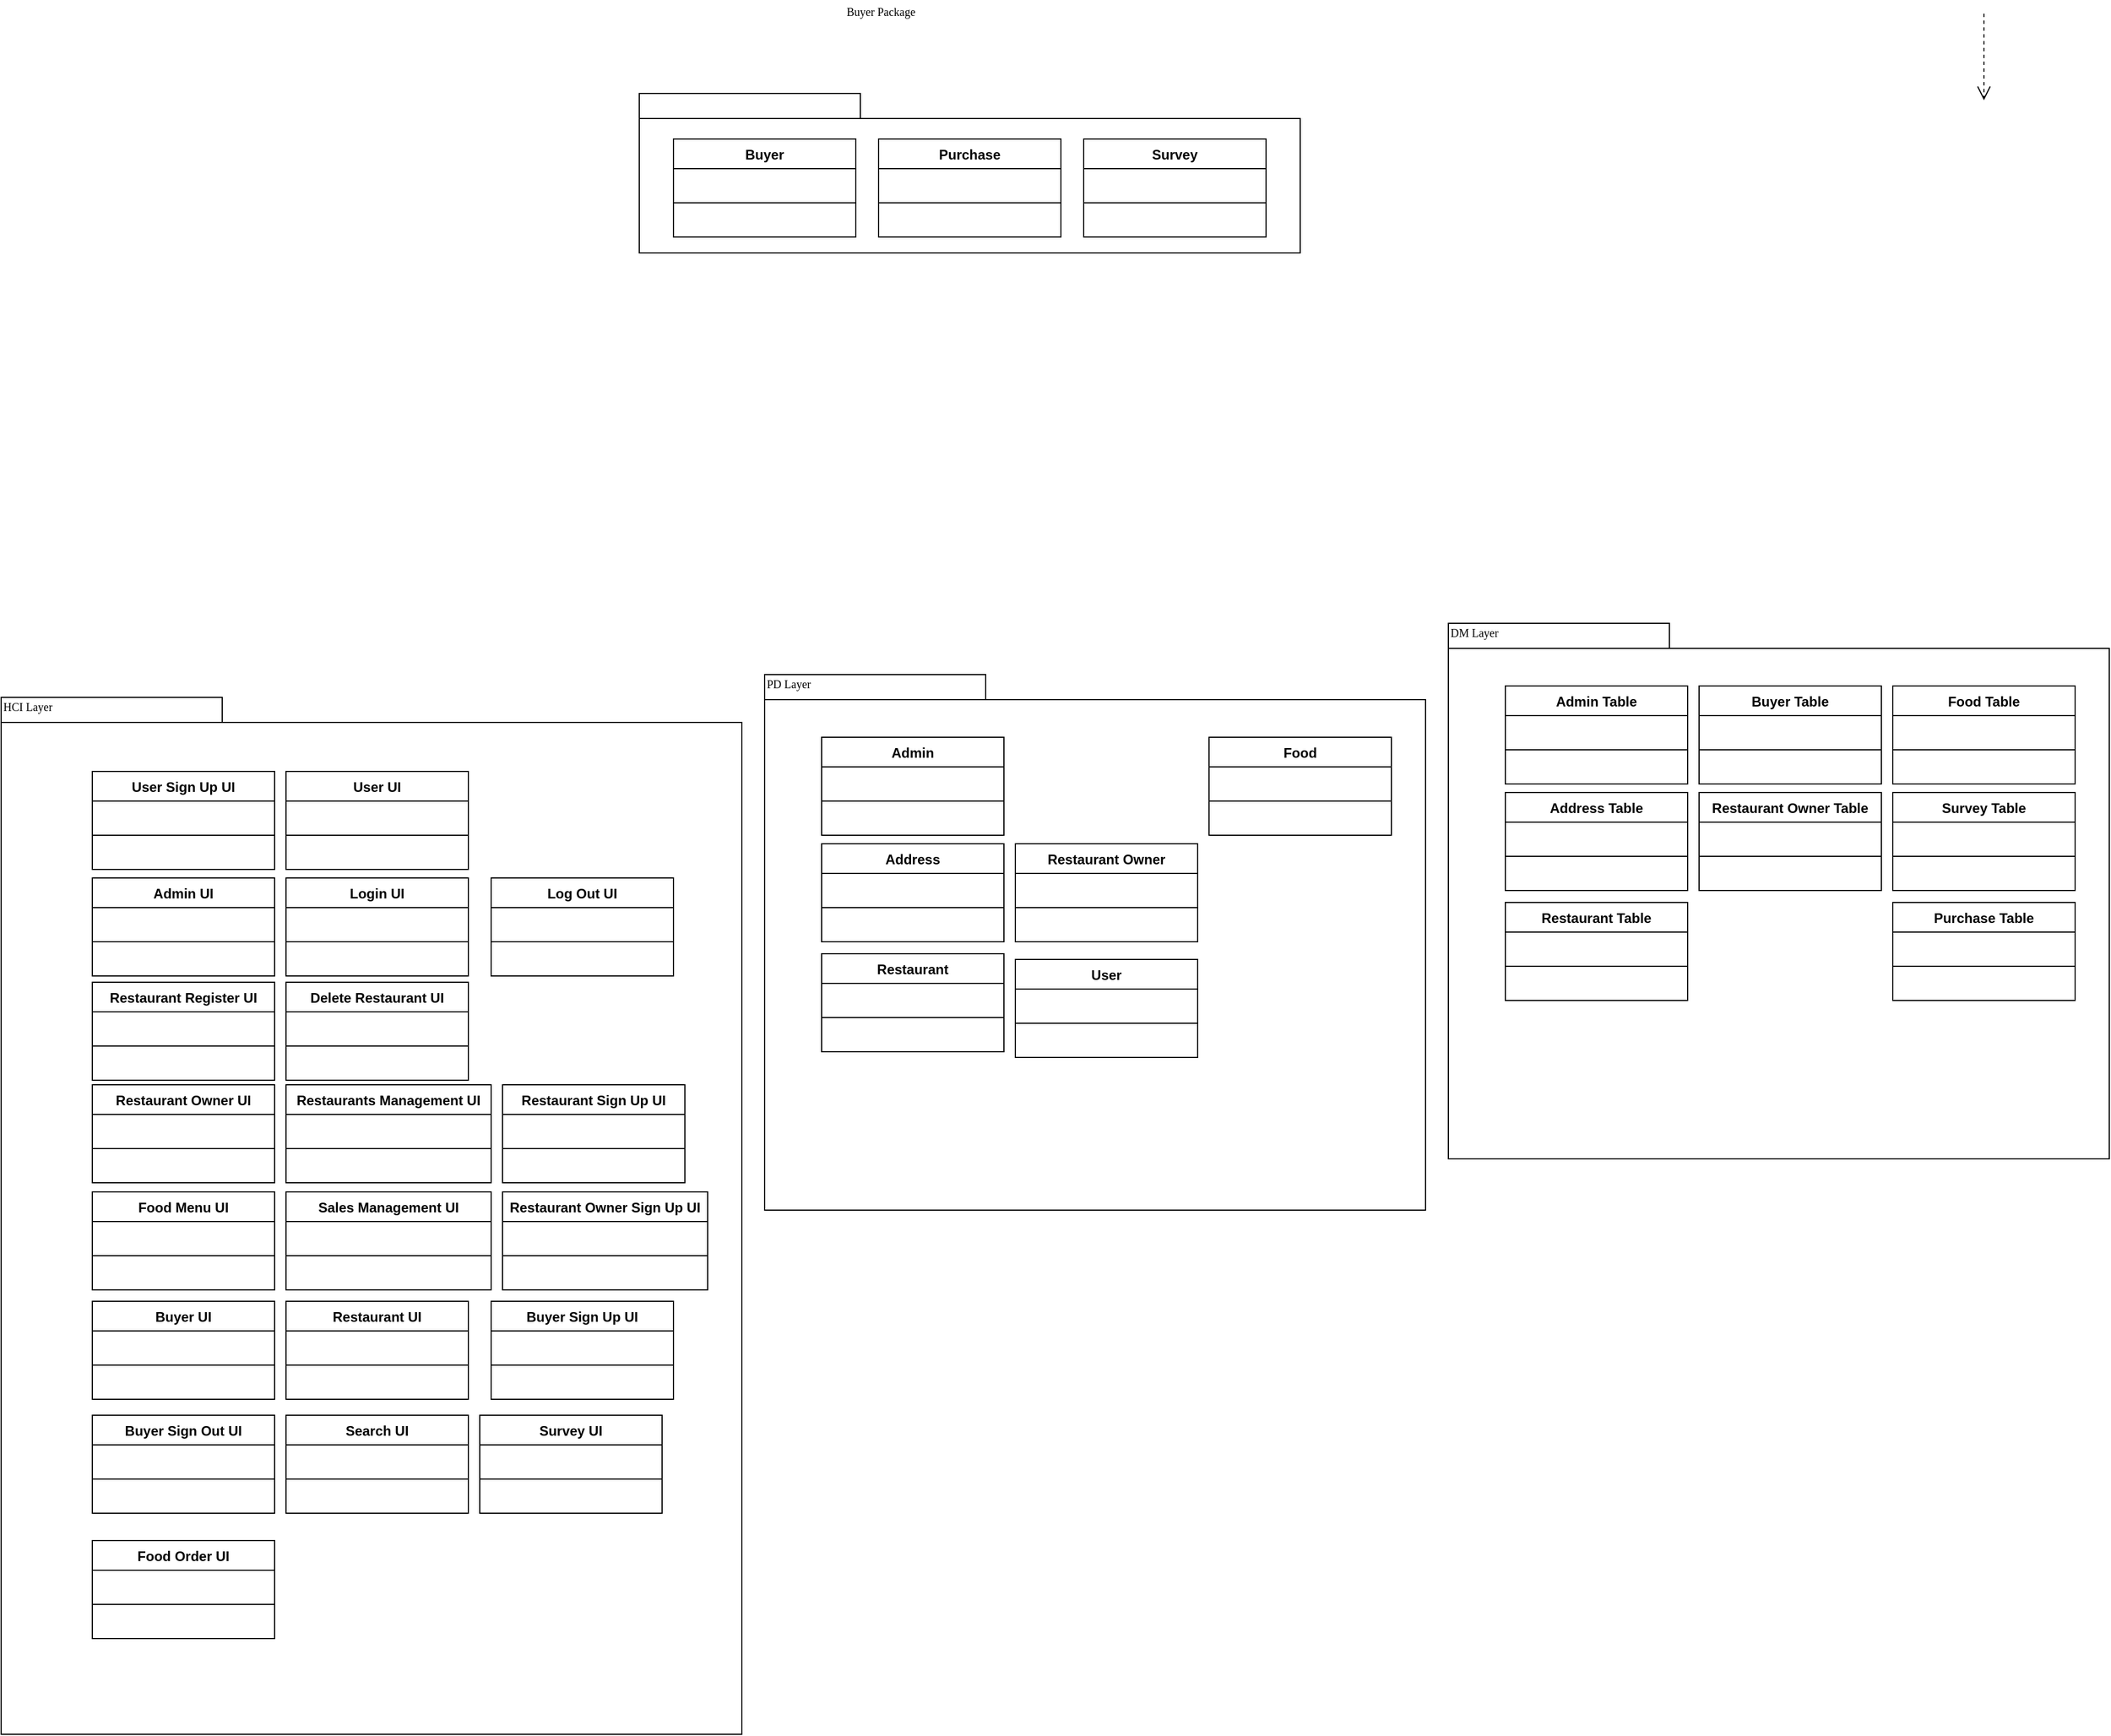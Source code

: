 <mxfile version="14.2.9" type="github">
  <diagram name="Page-1" id="b5b7bab2-c9e2-2cf4-8b2a-24fd1a2a6d21">
    <mxGraphModel dx="1695" dy="479" grid="1" gridSize="10" guides="1" tooltips="1" connect="1" arrows="1" fold="1" page="1" pageScale="1" pageWidth="827" pageHeight="1169" background="#ffffff" math="0" shadow="0">
      <root>
        <mxCell id="0" />
        <mxCell id="1" parent="0" />
        <mxCell id="6e0c8c40b5770093-58" style="rounded=0;html=1;dashed=1;labelBackgroundColor=none;startFill=0;endArrow=open;endFill=0;endSize=10;fontFamily=Verdana;fontSize=10;entryX=0.592;entryY=0.2;entryPerimeter=0;edgeStyle=elbowEdgeStyle;" parent="1" edge="1">
          <mxGeometry relative="1" as="geometry">
            <mxPoint x="940" y="50" as="sourcePoint" />
            <mxPoint x="940.26" y="126" as="targetPoint" />
          </mxGeometry>
        </mxCell>
        <mxCell id="oRrT0nGr3u4EqihQhA1T-4" value="" style="shape=folder;fontStyle=1;spacingTop=10;tabWidth=194;tabHeight=22;tabPosition=left;html=1;rounded=0;shadow=0;comic=0;labelBackgroundColor=none;strokeWidth=1;fillColor=none;fontFamily=Verdana;fontSize=10;align=center;" vertex="1" parent="1">
          <mxGeometry x="470" y="585" width="580" height="470" as="geometry" />
        </mxCell>
        <mxCell id="oRrT0nGr3u4EqihQhA1T-5" value="&lt;div&gt;DM Layer&lt;/div&gt;" style="text;html=1;align=left;verticalAlign=top;spacingTop=-4;fontSize=10;fontFamily=Verdana" vertex="1" parent="1">
          <mxGeometry x="470" y="585" width="130" height="20" as="geometry" />
        </mxCell>
        <mxCell id="oRrT0nGr3u4EqihQhA1T-7" value="Admin Table" style="swimlane;fontStyle=1;align=center;verticalAlign=top;childLayout=stackLayout;horizontal=1;startSize=26;horizontalStack=0;resizeParent=1;resizeParentMax=0;resizeLast=0;collapsible=1;marginBottom=0;" vertex="1" parent="1">
          <mxGeometry x="520" y="640" width="160" height="86" as="geometry" />
        </mxCell>
        <mxCell id="oRrT0nGr3u4EqihQhA1T-8" value=" " style="text;strokeColor=none;fillColor=none;align=left;verticalAlign=top;spacingLeft=4;spacingRight=4;overflow=hidden;rotatable=0;points=[[0,0.5],[1,0.5]];portConstraint=eastwest;" vertex="1" parent="oRrT0nGr3u4EqihQhA1T-7">
          <mxGeometry y="26" width="160" height="26" as="geometry" />
        </mxCell>
        <mxCell id="oRrT0nGr3u4EqihQhA1T-9" value="" style="line;strokeWidth=1;fillColor=none;align=left;verticalAlign=middle;spacingTop=-1;spacingLeft=3;spacingRight=3;rotatable=0;labelPosition=right;points=[];portConstraint=eastwest;" vertex="1" parent="oRrT0nGr3u4EqihQhA1T-7">
          <mxGeometry y="52" width="160" height="8" as="geometry" />
        </mxCell>
        <mxCell id="oRrT0nGr3u4EqihQhA1T-10" value=" " style="text;strokeColor=none;fillColor=none;align=left;verticalAlign=top;spacingLeft=4;spacingRight=4;overflow=hidden;rotatable=0;points=[[0,0.5],[1,0.5]];portConstraint=eastwest;" vertex="1" parent="oRrT0nGr3u4EqihQhA1T-7">
          <mxGeometry y="60" width="160" height="26" as="geometry" />
        </mxCell>
        <mxCell id="oRrT0nGr3u4EqihQhA1T-11" value="Address Table" style="swimlane;fontStyle=1;align=center;verticalAlign=top;childLayout=stackLayout;horizontal=1;startSize=26;horizontalStack=0;resizeParent=1;resizeParentMax=0;resizeLast=0;collapsible=1;marginBottom=0;" vertex="1" parent="1">
          <mxGeometry x="520" y="733.5" width="160" height="86" as="geometry" />
        </mxCell>
        <mxCell id="oRrT0nGr3u4EqihQhA1T-12" value=" " style="text;strokeColor=none;fillColor=none;align=left;verticalAlign=top;spacingLeft=4;spacingRight=4;overflow=hidden;rotatable=0;points=[[0,0.5],[1,0.5]];portConstraint=eastwest;" vertex="1" parent="oRrT0nGr3u4EqihQhA1T-11">
          <mxGeometry y="26" width="160" height="26" as="geometry" />
        </mxCell>
        <mxCell id="oRrT0nGr3u4EqihQhA1T-13" value="" style="line;strokeWidth=1;fillColor=none;align=left;verticalAlign=middle;spacingTop=-1;spacingLeft=3;spacingRight=3;rotatable=0;labelPosition=right;points=[];portConstraint=eastwest;" vertex="1" parent="oRrT0nGr3u4EqihQhA1T-11">
          <mxGeometry y="52" width="160" height="8" as="geometry" />
        </mxCell>
        <mxCell id="oRrT0nGr3u4EqihQhA1T-14" value=" " style="text;strokeColor=none;fillColor=none;align=left;verticalAlign=top;spacingLeft=4;spacingRight=4;overflow=hidden;rotatable=0;points=[[0,0.5],[1,0.5]];portConstraint=eastwest;" vertex="1" parent="oRrT0nGr3u4EqihQhA1T-11">
          <mxGeometry y="60" width="160" height="26" as="geometry" />
        </mxCell>
        <mxCell id="oRrT0nGr3u4EqihQhA1T-15" value="Buyer Table&#xa;" style="swimlane;fontStyle=1;align=center;verticalAlign=top;childLayout=stackLayout;horizontal=1;startSize=26;horizontalStack=0;resizeParent=1;resizeParentMax=0;resizeLast=0;collapsible=1;marginBottom=0;" vertex="1" parent="1">
          <mxGeometry x="690" y="640" width="160" height="86" as="geometry" />
        </mxCell>
        <mxCell id="oRrT0nGr3u4EqihQhA1T-16" value=" " style="text;strokeColor=none;fillColor=none;align=left;verticalAlign=top;spacingLeft=4;spacingRight=4;overflow=hidden;rotatable=0;points=[[0,0.5],[1,0.5]];portConstraint=eastwest;" vertex="1" parent="oRrT0nGr3u4EqihQhA1T-15">
          <mxGeometry y="26" width="160" height="26" as="geometry" />
        </mxCell>
        <mxCell id="oRrT0nGr3u4EqihQhA1T-17" value="" style="line;strokeWidth=1;fillColor=none;align=left;verticalAlign=middle;spacingTop=-1;spacingLeft=3;spacingRight=3;rotatable=0;labelPosition=right;points=[];portConstraint=eastwest;" vertex="1" parent="oRrT0nGr3u4EqihQhA1T-15">
          <mxGeometry y="52" width="160" height="8" as="geometry" />
        </mxCell>
        <mxCell id="oRrT0nGr3u4EqihQhA1T-18" value=" " style="text;strokeColor=none;fillColor=none;align=left;verticalAlign=top;spacingLeft=4;spacingRight=4;overflow=hidden;rotatable=0;points=[[0,0.5],[1,0.5]];portConstraint=eastwest;" vertex="1" parent="oRrT0nGr3u4EqihQhA1T-15">
          <mxGeometry y="60" width="160" height="26" as="geometry" />
        </mxCell>
        <mxCell id="oRrT0nGr3u4EqihQhA1T-19" value="Restaurant Table&#xa;" style="swimlane;fontStyle=1;align=center;verticalAlign=top;childLayout=stackLayout;horizontal=1;startSize=26;horizontalStack=0;resizeParent=1;resizeParentMax=0;resizeLast=0;collapsible=1;marginBottom=0;" vertex="1" parent="1">
          <mxGeometry x="520" y="830" width="160" height="86" as="geometry" />
        </mxCell>
        <mxCell id="oRrT0nGr3u4EqihQhA1T-20" value=" " style="text;strokeColor=none;fillColor=none;align=left;verticalAlign=top;spacingLeft=4;spacingRight=4;overflow=hidden;rotatable=0;points=[[0,0.5],[1,0.5]];portConstraint=eastwest;" vertex="1" parent="oRrT0nGr3u4EqihQhA1T-19">
          <mxGeometry y="26" width="160" height="26" as="geometry" />
        </mxCell>
        <mxCell id="oRrT0nGr3u4EqihQhA1T-21" value="" style="line;strokeWidth=1;fillColor=none;align=left;verticalAlign=middle;spacingTop=-1;spacingLeft=3;spacingRight=3;rotatable=0;labelPosition=right;points=[];portConstraint=eastwest;" vertex="1" parent="oRrT0nGr3u4EqihQhA1T-19">
          <mxGeometry y="52" width="160" height="8" as="geometry" />
        </mxCell>
        <mxCell id="oRrT0nGr3u4EqihQhA1T-22" value=" " style="text;strokeColor=none;fillColor=none;align=left;verticalAlign=top;spacingLeft=4;spacingRight=4;overflow=hidden;rotatable=0;points=[[0,0.5],[1,0.5]];portConstraint=eastwest;" vertex="1" parent="oRrT0nGr3u4EqihQhA1T-19">
          <mxGeometry y="60" width="160" height="26" as="geometry" />
        </mxCell>
        <mxCell id="oRrT0nGr3u4EqihQhA1T-23" value="Restaurant Owner Table&#xa;" style="swimlane;fontStyle=1;align=center;verticalAlign=top;childLayout=stackLayout;horizontal=1;startSize=26;horizontalStack=0;resizeParent=1;resizeParentMax=0;resizeLast=0;collapsible=1;marginBottom=0;" vertex="1" parent="1">
          <mxGeometry x="690" y="733.5" width="160" height="86" as="geometry" />
        </mxCell>
        <mxCell id="oRrT0nGr3u4EqihQhA1T-24" value=" " style="text;strokeColor=none;fillColor=none;align=left;verticalAlign=top;spacingLeft=4;spacingRight=4;overflow=hidden;rotatable=0;points=[[0,0.5],[1,0.5]];portConstraint=eastwest;" vertex="1" parent="oRrT0nGr3u4EqihQhA1T-23">
          <mxGeometry y="26" width="160" height="26" as="geometry" />
        </mxCell>
        <mxCell id="oRrT0nGr3u4EqihQhA1T-25" value="" style="line;strokeWidth=1;fillColor=none;align=left;verticalAlign=middle;spacingTop=-1;spacingLeft=3;spacingRight=3;rotatable=0;labelPosition=right;points=[];portConstraint=eastwest;" vertex="1" parent="oRrT0nGr3u4EqihQhA1T-23">
          <mxGeometry y="52" width="160" height="8" as="geometry" />
        </mxCell>
        <mxCell id="oRrT0nGr3u4EqihQhA1T-26" value=" " style="text;strokeColor=none;fillColor=none;align=left;verticalAlign=top;spacingLeft=4;spacingRight=4;overflow=hidden;rotatable=0;points=[[0,0.5],[1,0.5]];portConstraint=eastwest;" vertex="1" parent="oRrT0nGr3u4EqihQhA1T-23">
          <mxGeometry y="60" width="160" height="26" as="geometry" />
        </mxCell>
        <mxCell id="oRrT0nGr3u4EqihQhA1T-27" value="Purchase Table&#xa;" style="swimlane;fontStyle=1;align=center;verticalAlign=top;childLayout=stackLayout;horizontal=1;startSize=26;horizontalStack=0;resizeParent=1;resizeParentMax=0;resizeLast=0;collapsible=1;marginBottom=0;" vertex="1" parent="1">
          <mxGeometry x="860" y="830" width="160" height="86" as="geometry" />
        </mxCell>
        <mxCell id="oRrT0nGr3u4EqihQhA1T-28" value=" " style="text;strokeColor=none;fillColor=none;align=left;verticalAlign=top;spacingLeft=4;spacingRight=4;overflow=hidden;rotatable=0;points=[[0,0.5],[1,0.5]];portConstraint=eastwest;" vertex="1" parent="oRrT0nGr3u4EqihQhA1T-27">
          <mxGeometry y="26" width="160" height="26" as="geometry" />
        </mxCell>
        <mxCell id="oRrT0nGr3u4EqihQhA1T-29" value="" style="line;strokeWidth=1;fillColor=none;align=left;verticalAlign=middle;spacingTop=-1;spacingLeft=3;spacingRight=3;rotatable=0;labelPosition=right;points=[];portConstraint=eastwest;" vertex="1" parent="oRrT0nGr3u4EqihQhA1T-27">
          <mxGeometry y="52" width="160" height="8" as="geometry" />
        </mxCell>
        <mxCell id="oRrT0nGr3u4EqihQhA1T-30" value=" " style="text;strokeColor=none;fillColor=none;align=left;verticalAlign=top;spacingLeft=4;spacingRight=4;overflow=hidden;rotatable=0;points=[[0,0.5],[1,0.5]];portConstraint=eastwest;" vertex="1" parent="oRrT0nGr3u4EqihQhA1T-27">
          <mxGeometry y="60" width="160" height="26" as="geometry" />
        </mxCell>
        <mxCell id="oRrT0nGr3u4EqihQhA1T-31" value="Food Table&#xa;" style="swimlane;fontStyle=1;align=center;verticalAlign=top;childLayout=stackLayout;horizontal=1;startSize=26;horizontalStack=0;resizeParent=1;resizeParentMax=0;resizeLast=0;collapsible=1;marginBottom=0;" vertex="1" parent="1">
          <mxGeometry x="860" y="640" width="160" height="86" as="geometry" />
        </mxCell>
        <mxCell id="oRrT0nGr3u4EqihQhA1T-32" value=" " style="text;strokeColor=none;fillColor=none;align=left;verticalAlign=top;spacingLeft=4;spacingRight=4;overflow=hidden;rotatable=0;points=[[0,0.5],[1,0.5]];portConstraint=eastwest;" vertex="1" parent="oRrT0nGr3u4EqihQhA1T-31">
          <mxGeometry y="26" width="160" height="26" as="geometry" />
        </mxCell>
        <mxCell id="oRrT0nGr3u4EqihQhA1T-33" value="" style="line;strokeWidth=1;fillColor=none;align=left;verticalAlign=middle;spacingTop=-1;spacingLeft=3;spacingRight=3;rotatable=0;labelPosition=right;points=[];portConstraint=eastwest;" vertex="1" parent="oRrT0nGr3u4EqihQhA1T-31">
          <mxGeometry y="52" width="160" height="8" as="geometry" />
        </mxCell>
        <mxCell id="oRrT0nGr3u4EqihQhA1T-34" value=" " style="text;strokeColor=none;fillColor=none;align=left;verticalAlign=top;spacingLeft=4;spacingRight=4;overflow=hidden;rotatable=0;points=[[0,0.5],[1,0.5]];portConstraint=eastwest;" vertex="1" parent="oRrT0nGr3u4EqihQhA1T-31">
          <mxGeometry y="60" width="160" height="26" as="geometry" />
        </mxCell>
        <mxCell id="oRrT0nGr3u4EqihQhA1T-35" value="Survey Table&#xa;" style="swimlane;fontStyle=1;align=center;verticalAlign=top;childLayout=stackLayout;horizontal=1;startSize=26;horizontalStack=0;resizeParent=1;resizeParentMax=0;resizeLast=0;collapsible=1;marginBottom=0;" vertex="1" parent="1">
          <mxGeometry x="860" y="733.5" width="160" height="86" as="geometry" />
        </mxCell>
        <mxCell id="oRrT0nGr3u4EqihQhA1T-36" value=" " style="text;strokeColor=none;fillColor=none;align=left;verticalAlign=top;spacingLeft=4;spacingRight=4;overflow=hidden;rotatable=0;points=[[0,0.5],[1,0.5]];portConstraint=eastwest;" vertex="1" parent="oRrT0nGr3u4EqihQhA1T-35">
          <mxGeometry y="26" width="160" height="26" as="geometry" />
        </mxCell>
        <mxCell id="oRrT0nGr3u4EqihQhA1T-37" value="" style="line;strokeWidth=1;fillColor=none;align=left;verticalAlign=middle;spacingTop=-1;spacingLeft=3;spacingRight=3;rotatable=0;labelPosition=right;points=[];portConstraint=eastwest;" vertex="1" parent="oRrT0nGr3u4EqihQhA1T-35">
          <mxGeometry y="52" width="160" height="8" as="geometry" />
        </mxCell>
        <mxCell id="oRrT0nGr3u4EqihQhA1T-38" value=" " style="text;strokeColor=none;fillColor=none;align=left;verticalAlign=top;spacingLeft=4;spacingRight=4;overflow=hidden;rotatable=0;points=[[0,0.5],[1,0.5]];portConstraint=eastwest;" vertex="1" parent="oRrT0nGr3u4EqihQhA1T-35">
          <mxGeometry y="60" width="160" height="26" as="geometry" />
        </mxCell>
        <mxCell id="oRrT0nGr3u4EqihQhA1T-41" value="" style="shape=folder;fontStyle=1;spacingTop=10;tabWidth=194;tabHeight=22;tabPosition=left;html=1;rounded=0;shadow=0;comic=0;labelBackgroundColor=none;strokeWidth=1;fillColor=none;fontFamily=Verdana;fontSize=10;align=center;" vertex="1" parent="1">
          <mxGeometry x="-130" y="630" width="580" height="470" as="geometry" />
        </mxCell>
        <mxCell id="oRrT0nGr3u4EqihQhA1T-42" value="PD Layer" style="text;html=1;align=left;verticalAlign=top;spacingTop=-4;fontSize=10;fontFamily=Verdana" vertex="1" parent="1">
          <mxGeometry x="-130" y="630" width="130" height="20" as="geometry" />
        </mxCell>
        <mxCell id="oRrT0nGr3u4EqihQhA1T-43" value="Admin" style="swimlane;fontStyle=1;align=center;verticalAlign=top;childLayout=stackLayout;horizontal=1;startSize=26;horizontalStack=0;resizeParent=1;resizeParentMax=0;resizeLast=0;collapsible=1;marginBottom=0;" vertex="1" parent="1">
          <mxGeometry x="-80" y="685" width="160" height="86" as="geometry" />
        </mxCell>
        <mxCell id="oRrT0nGr3u4EqihQhA1T-44" value=" " style="text;strokeColor=none;fillColor=none;align=left;verticalAlign=top;spacingLeft=4;spacingRight=4;overflow=hidden;rotatable=0;points=[[0,0.5],[1,0.5]];portConstraint=eastwest;" vertex="1" parent="oRrT0nGr3u4EqihQhA1T-43">
          <mxGeometry y="26" width="160" height="26" as="geometry" />
        </mxCell>
        <mxCell id="oRrT0nGr3u4EqihQhA1T-45" value="" style="line;strokeWidth=1;fillColor=none;align=left;verticalAlign=middle;spacingTop=-1;spacingLeft=3;spacingRight=3;rotatable=0;labelPosition=right;points=[];portConstraint=eastwest;" vertex="1" parent="oRrT0nGr3u4EqihQhA1T-43">
          <mxGeometry y="52" width="160" height="8" as="geometry" />
        </mxCell>
        <mxCell id="oRrT0nGr3u4EqihQhA1T-46" value=" " style="text;strokeColor=none;fillColor=none;align=left;verticalAlign=top;spacingLeft=4;spacingRight=4;overflow=hidden;rotatable=0;points=[[0,0.5],[1,0.5]];portConstraint=eastwest;" vertex="1" parent="oRrT0nGr3u4EqihQhA1T-43">
          <mxGeometry y="60" width="160" height="26" as="geometry" />
        </mxCell>
        <mxCell id="oRrT0nGr3u4EqihQhA1T-47" value="Address" style="swimlane;fontStyle=1;align=center;verticalAlign=top;childLayout=stackLayout;horizontal=1;startSize=26;horizontalStack=0;resizeParent=1;resizeParentMax=0;resizeLast=0;collapsible=1;marginBottom=0;" vertex="1" parent="1">
          <mxGeometry x="-80" y="778.5" width="160" height="86" as="geometry" />
        </mxCell>
        <mxCell id="oRrT0nGr3u4EqihQhA1T-48" value=" " style="text;strokeColor=none;fillColor=none;align=left;verticalAlign=top;spacingLeft=4;spacingRight=4;overflow=hidden;rotatable=0;points=[[0,0.5],[1,0.5]];portConstraint=eastwest;" vertex="1" parent="oRrT0nGr3u4EqihQhA1T-47">
          <mxGeometry y="26" width="160" height="26" as="geometry" />
        </mxCell>
        <mxCell id="oRrT0nGr3u4EqihQhA1T-49" value="" style="line;strokeWidth=1;fillColor=none;align=left;verticalAlign=middle;spacingTop=-1;spacingLeft=3;spacingRight=3;rotatable=0;labelPosition=right;points=[];portConstraint=eastwest;" vertex="1" parent="oRrT0nGr3u4EqihQhA1T-47">
          <mxGeometry y="52" width="160" height="8" as="geometry" />
        </mxCell>
        <mxCell id="oRrT0nGr3u4EqihQhA1T-50" value=" " style="text;strokeColor=none;fillColor=none;align=left;verticalAlign=top;spacingLeft=4;spacingRight=4;overflow=hidden;rotatable=0;points=[[0,0.5],[1,0.5]];portConstraint=eastwest;" vertex="1" parent="oRrT0nGr3u4EqihQhA1T-47">
          <mxGeometry y="60" width="160" height="26" as="geometry" />
        </mxCell>
        <mxCell id="oRrT0nGr3u4EqihQhA1T-51" value="Buyer" style="swimlane;fontStyle=1;align=center;verticalAlign=top;childLayout=stackLayout;horizontal=1;startSize=26;horizontalStack=0;resizeParent=1;resizeParentMax=0;resizeLast=0;collapsible=1;marginBottom=0;" vertex="1" parent="1">
          <mxGeometry x="-210" y="160" width="160" height="86" as="geometry" />
        </mxCell>
        <mxCell id="oRrT0nGr3u4EqihQhA1T-52" value=" " style="text;strokeColor=none;fillColor=none;align=left;verticalAlign=top;spacingLeft=4;spacingRight=4;overflow=hidden;rotatable=0;points=[[0,0.5],[1,0.5]];portConstraint=eastwest;" vertex="1" parent="oRrT0nGr3u4EqihQhA1T-51">
          <mxGeometry y="26" width="160" height="26" as="geometry" />
        </mxCell>
        <mxCell id="oRrT0nGr3u4EqihQhA1T-53" value="" style="line;strokeWidth=1;fillColor=none;align=left;verticalAlign=middle;spacingTop=-1;spacingLeft=3;spacingRight=3;rotatable=0;labelPosition=right;points=[];portConstraint=eastwest;" vertex="1" parent="oRrT0nGr3u4EqihQhA1T-51">
          <mxGeometry y="52" width="160" height="8" as="geometry" />
        </mxCell>
        <mxCell id="oRrT0nGr3u4EqihQhA1T-54" value=" " style="text;strokeColor=none;fillColor=none;align=left;verticalAlign=top;spacingLeft=4;spacingRight=4;overflow=hidden;rotatable=0;points=[[0,0.5],[1,0.5]];portConstraint=eastwest;" vertex="1" parent="oRrT0nGr3u4EqihQhA1T-51">
          <mxGeometry y="60" width="160" height="26" as="geometry" />
        </mxCell>
        <mxCell id="oRrT0nGr3u4EqihQhA1T-55" value="Restaurant" style="swimlane;fontStyle=1;align=center;verticalAlign=top;childLayout=stackLayout;horizontal=1;startSize=26;horizontalStack=0;resizeParent=1;resizeParentMax=0;resizeLast=0;collapsible=1;marginBottom=0;" vertex="1" parent="1">
          <mxGeometry x="-80" y="875" width="160" height="86" as="geometry" />
        </mxCell>
        <mxCell id="oRrT0nGr3u4EqihQhA1T-56" value=" " style="text;strokeColor=none;fillColor=none;align=left;verticalAlign=top;spacingLeft=4;spacingRight=4;overflow=hidden;rotatable=0;points=[[0,0.5],[1,0.5]];portConstraint=eastwest;" vertex="1" parent="oRrT0nGr3u4EqihQhA1T-55">
          <mxGeometry y="26" width="160" height="26" as="geometry" />
        </mxCell>
        <mxCell id="oRrT0nGr3u4EqihQhA1T-57" value="" style="line;strokeWidth=1;fillColor=none;align=left;verticalAlign=middle;spacingTop=-1;spacingLeft=3;spacingRight=3;rotatable=0;labelPosition=right;points=[];portConstraint=eastwest;" vertex="1" parent="oRrT0nGr3u4EqihQhA1T-55">
          <mxGeometry y="52" width="160" height="8" as="geometry" />
        </mxCell>
        <mxCell id="oRrT0nGr3u4EqihQhA1T-58" value=" " style="text;strokeColor=none;fillColor=none;align=left;verticalAlign=top;spacingLeft=4;spacingRight=4;overflow=hidden;rotatable=0;points=[[0,0.5],[1,0.5]];portConstraint=eastwest;" vertex="1" parent="oRrT0nGr3u4EqihQhA1T-55">
          <mxGeometry y="60" width="160" height="26" as="geometry" />
        </mxCell>
        <mxCell id="oRrT0nGr3u4EqihQhA1T-59" value="Restaurant Owner" style="swimlane;fontStyle=1;align=center;verticalAlign=top;childLayout=stackLayout;horizontal=1;startSize=26;horizontalStack=0;resizeParent=1;resizeParentMax=0;resizeLast=0;collapsible=1;marginBottom=0;" vertex="1" parent="1">
          <mxGeometry x="90" y="778.5" width="160" height="86" as="geometry" />
        </mxCell>
        <mxCell id="oRrT0nGr3u4EqihQhA1T-60" value=" " style="text;strokeColor=none;fillColor=none;align=left;verticalAlign=top;spacingLeft=4;spacingRight=4;overflow=hidden;rotatable=0;points=[[0,0.5],[1,0.5]];portConstraint=eastwest;" vertex="1" parent="oRrT0nGr3u4EqihQhA1T-59">
          <mxGeometry y="26" width="160" height="26" as="geometry" />
        </mxCell>
        <mxCell id="oRrT0nGr3u4EqihQhA1T-61" value="" style="line;strokeWidth=1;fillColor=none;align=left;verticalAlign=middle;spacingTop=-1;spacingLeft=3;spacingRight=3;rotatable=0;labelPosition=right;points=[];portConstraint=eastwest;" vertex="1" parent="oRrT0nGr3u4EqihQhA1T-59">
          <mxGeometry y="52" width="160" height="8" as="geometry" />
        </mxCell>
        <mxCell id="oRrT0nGr3u4EqihQhA1T-62" value=" " style="text;strokeColor=none;fillColor=none;align=left;verticalAlign=top;spacingLeft=4;spacingRight=4;overflow=hidden;rotatable=0;points=[[0,0.5],[1,0.5]];portConstraint=eastwest;" vertex="1" parent="oRrT0nGr3u4EqihQhA1T-59">
          <mxGeometry y="60" width="160" height="26" as="geometry" />
        </mxCell>
        <mxCell id="oRrT0nGr3u4EqihQhA1T-63" value="Purchase" style="swimlane;fontStyle=1;align=center;verticalAlign=top;childLayout=stackLayout;horizontal=1;startSize=26;horizontalStack=0;resizeParent=1;resizeParentMax=0;resizeLast=0;collapsible=1;marginBottom=0;" vertex="1" parent="1">
          <mxGeometry x="-30" y="160" width="160" height="86" as="geometry" />
        </mxCell>
        <mxCell id="oRrT0nGr3u4EqihQhA1T-64" value=" " style="text;strokeColor=none;fillColor=none;align=left;verticalAlign=top;spacingLeft=4;spacingRight=4;overflow=hidden;rotatable=0;points=[[0,0.5],[1,0.5]];portConstraint=eastwest;" vertex="1" parent="oRrT0nGr3u4EqihQhA1T-63">
          <mxGeometry y="26" width="160" height="26" as="geometry" />
        </mxCell>
        <mxCell id="oRrT0nGr3u4EqihQhA1T-65" value="" style="line;strokeWidth=1;fillColor=none;align=left;verticalAlign=middle;spacingTop=-1;spacingLeft=3;spacingRight=3;rotatable=0;labelPosition=right;points=[];portConstraint=eastwest;" vertex="1" parent="oRrT0nGr3u4EqihQhA1T-63">
          <mxGeometry y="52" width="160" height="8" as="geometry" />
        </mxCell>
        <mxCell id="oRrT0nGr3u4EqihQhA1T-66" value=" " style="text;strokeColor=none;fillColor=none;align=left;verticalAlign=top;spacingLeft=4;spacingRight=4;overflow=hidden;rotatable=0;points=[[0,0.5],[1,0.5]];portConstraint=eastwest;" vertex="1" parent="oRrT0nGr3u4EqihQhA1T-63">
          <mxGeometry y="60" width="160" height="26" as="geometry" />
        </mxCell>
        <mxCell id="oRrT0nGr3u4EqihQhA1T-67" value="Food" style="swimlane;fontStyle=1;align=center;verticalAlign=top;childLayout=stackLayout;horizontal=1;startSize=26;horizontalStack=0;resizeParent=1;resizeParentMax=0;resizeLast=0;collapsible=1;marginBottom=0;" vertex="1" parent="1">
          <mxGeometry x="260" y="685" width="160" height="86" as="geometry" />
        </mxCell>
        <mxCell id="oRrT0nGr3u4EqihQhA1T-68" value=" " style="text;strokeColor=none;fillColor=none;align=left;verticalAlign=top;spacingLeft=4;spacingRight=4;overflow=hidden;rotatable=0;points=[[0,0.5],[1,0.5]];portConstraint=eastwest;" vertex="1" parent="oRrT0nGr3u4EqihQhA1T-67">
          <mxGeometry y="26" width="160" height="26" as="geometry" />
        </mxCell>
        <mxCell id="oRrT0nGr3u4EqihQhA1T-69" value="" style="line;strokeWidth=1;fillColor=none;align=left;verticalAlign=middle;spacingTop=-1;spacingLeft=3;spacingRight=3;rotatable=0;labelPosition=right;points=[];portConstraint=eastwest;" vertex="1" parent="oRrT0nGr3u4EqihQhA1T-67">
          <mxGeometry y="52" width="160" height="8" as="geometry" />
        </mxCell>
        <mxCell id="oRrT0nGr3u4EqihQhA1T-70" value=" " style="text;strokeColor=none;fillColor=none;align=left;verticalAlign=top;spacingLeft=4;spacingRight=4;overflow=hidden;rotatable=0;points=[[0,0.5],[1,0.5]];portConstraint=eastwest;" vertex="1" parent="oRrT0nGr3u4EqihQhA1T-67">
          <mxGeometry y="60" width="160" height="26" as="geometry" />
        </mxCell>
        <mxCell id="oRrT0nGr3u4EqihQhA1T-71" value="Survey" style="swimlane;fontStyle=1;align=center;verticalAlign=top;childLayout=stackLayout;horizontal=1;startSize=26;horizontalStack=0;resizeParent=1;resizeParentMax=0;resizeLast=0;collapsible=1;marginBottom=0;" vertex="1" parent="1">
          <mxGeometry x="150" y="160" width="160" height="86" as="geometry" />
        </mxCell>
        <mxCell id="oRrT0nGr3u4EqihQhA1T-72" value=" " style="text;strokeColor=none;fillColor=none;align=left;verticalAlign=top;spacingLeft=4;spacingRight=4;overflow=hidden;rotatable=0;points=[[0,0.5],[1,0.5]];portConstraint=eastwest;" vertex="1" parent="oRrT0nGr3u4EqihQhA1T-71">
          <mxGeometry y="26" width="160" height="26" as="geometry" />
        </mxCell>
        <mxCell id="oRrT0nGr3u4EqihQhA1T-73" value="" style="line;strokeWidth=1;fillColor=none;align=left;verticalAlign=middle;spacingTop=-1;spacingLeft=3;spacingRight=3;rotatable=0;labelPosition=right;points=[];portConstraint=eastwest;" vertex="1" parent="oRrT0nGr3u4EqihQhA1T-71">
          <mxGeometry y="52" width="160" height="8" as="geometry" />
        </mxCell>
        <mxCell id="oRrT0nGr3u4EqihQhA1T-74" value=" " style="text;strokeColor=none;fillColor=none;align=left;verticalAlign=top;spacingLeft=4;spacingRight=4;overflow=hidden;rotatable=0;points=[[0,0.5],[1,0.5]];portConstraint=eastwest;" vertex="1" parent="oRrT0nGr3u4EqihQhA1T-71">
          <mxGeometry y="60" width="160" height="26" as="geometry" />
        </mxCell>
        <mxCell id="oRrT0nGr3u4EqihQhA1T-75" value="" style="shape=folder;fontStyle=1;spacingTop=10;tabWidth=194;tabHeight=22;tabPosition=left;html=1;rounded=0;shadow=0;comic=0;labelBackgroundColor=none;strokeWidth=1;fillColor=none;fontFamily=Verdana;fontSize=10;align=center;" vertex="1" parent="1">
          <mxGeometry x="-800" y="650" width="650" height="910" as="geometry" />
        </mxCell>
        <mxCell id="oRrT0nGr3u4EqihQhA1T-76" value="HCI Layer" style="text;html=1;align=left;verticalAlign=top;spacingTop=-4;fontSize=10;fontFamily=Verdana" vertex="1" parent="1">
          <mxGeometry x="-800" y="650" width="130" height="20" as="geometry" />
        </mxCell>
        <mxCell id="oRrT0nGr3u4EqihQhA1T-77" value="Admin UI" style="swimlane;fontStyle=1;align=center;verticalAlign=top;childLayout=stackLayout;horizontal=1;startSize=26;horizontalStack=0;resizeParent=1;resizeParentMax=0;resizeLast=0;collapsible=1;marginBottom=0;" vertex="1" parent="1">
          <mxGeometry x="-720" y="808.5" width="160" height="86" as="geometry" />
        </mxCell>
        <mxCell id="oRrT0nGr3u4EqihQhA1T-78" value=" " style="text;strokeColor=none;fillColor=none;align=left;verticalAlign=top;spacingLeft=4;spacingRight=4;overflow=hidden;rotatable=0;points=[[0,0.5],[1,0.5]];portConstraint=eastwest;" vertex="1" parent="oRrT0nGr3u4EqihQhA1T-77">
          <mxGeometry y="26" width="160" height="26" as="geometry" />
        </mxCell>
        <mxCell id="oRrT0nGr3u4EqihQhA1T-79" value="" style="line;strokeWidth=1;fillColor=none;align=left;verticalAlign=middle;spacingTop=-1;spacingLeft=3;spacingRight=3;rotatable=0;labelPosition=right;points=[];portConstraint=eastwest;" vertex="1" parent="oRrT0nGr3u4EqihQhA1T-77">
          <mxGeometry y="52" width="160" height="8" as="geometry" />
        </mxCell>
        <mxCell id="oRrT0nGr3u4EqihQhA1T-80" value=" " style="text;strokeColor=none;fillColor=none;align=left;verticalAlign=top;spacingLeft=4;spacingRight=4;overflow=hidden;rotatable=0;points=[[0,0.5],[1,0.5]];portConstraint=eastwest;" vertex="1" parent="oRrT0nGr3u4EqihQhA1T-77">
          <mxGeometry y="60" width="160" height="26" as="geometry" />
        </mxCell>
        <mxCell id="oRrT0nGr3u4EqihQhA1T-85" value="Buyer UI" style="swimlane;fontStyle=1;align=center;verticalAlign=top;childLayout=stackLayout;horizontal=1;startSize=26;horizontalStack=0;resizeParent=1;resizeParentMax=0;resizeLast=0;collapsible=1;marginBottom=0;" vertex="1" parent="1">
          <mxGeometry x="-720" y="1180" width="160" height="86" as="geometry" />
        </mxCell>
        <mxCell id="oRrT0nGr3u4EqihQhA1T-86" value=" " style="text;strokeColor=none;fillColor=none;align=left;verticalAlign=top;spacingLeft=4;spacingRight=4;overflow=hidden;rotatable=0;points=[[0,0.5],[1,0.5]];portConstraint=eastwest;" vertex="1" parent="oRrT0nGr3u4EqihQhA1T-85">
          <mxGeometry y="26" width="160" height="26" as="geometry" />
        </mxCell>
        <mxCell id="oRrT0nGr3u4EqihQhA1T-87" value="" style="line;strokeWidth=1;fillColor=none;align=left;verticalAlign=middle;spacingTop=-1;spacingLeft=3;spacingRight=3;rotatable=0;labelPosition=right;points=[];portConstraint=eastwest;" vertex="1" parent="oRrT0nGr3u4EqihQhA1T-85">
          <mxGeometry y="52" width="160" height="8" as="geometry" />
        </mxCell>
        <mxCell id="oRrT0nGr3u4EqihQhA1T-88" value=" " style="text;strokeColor=none;fillColor=none;align=left;verticalAlign=top;spacingLeft=4;spacingRight=4;overflow=hidden;rotatable=0;points=[[0,0.5],[1,0.5]];portConstraint=eastwest;" vertex="1" parent="oRrT0nGr3u4EqihQhA1T-85">
          <mxGeometry y="60" width="160" height="26" as="geometry" />
        </mxCell>
        <mxCell id="oRrT0nGr3u4EqihQhA1T-89" value="Restaurant UI" style="swimlane;fontStyle=1;align=center;verticalAlign=top;childLayout=stackLayout;horizontal=1;startSize=26;horizontalStack=0;resizeParent=1;resizeParentMax=0;resizeLast=0;collapsible=1;marginBottom=0;" vertex="1" parent="1">
          <mxGeometry x="-550" y="1180" width="160" height="86" as="geometry" />
        </mxCell>
        <mxCell id="oRrT0nGr3u4EqihQhA1T-90" value=" " style="text;strokeColor=none;fillColor=none;align=left;verticalAlign=top;spacingLeft=4;spacingRight=4;overflow=hidden;rotatable=0;points=[[0,0.5],[1,0.5]];portConstraint=eastwest;" vertex="1" parent="oRrT0nGr3u4EqihQhA1T-89">
          <mxGeometry y="26" width="160" height="26" as="geometry" />
        </mxCell>
        <mxCell id="oRrT0nGr3u4EqihQhA1T-91" value="" style="line;strokeWidth=1;fillColor=none;align=left;verticalAlign=middle;spacingTop=-1;spacingLeft=3;spacingRight=3;rotatable=0;labelPosition=right;points=[];portConstraint=eastwest;" vertex="1" parent="oRrT0nGr3u4EqihQhA1T-89">
          <mxGeometry y="52" width="160" height="8" as="geometry" />
        </mxCell>
        <mxCell id="oRrT0nGr3u4EqihQhA1T-92" value=" " style="text;strokeColor=none;fillColor=none;align=left;verticalAlign=top;spacingLeft=4;spacingRight=4;overflow=hidden;rotatable=0;points=[[0,0.5],[1,0.5]];portConstraint=eastwest;" vertex="1" parent="oRrT0nGr3u4EqihQhA1T-89">
          <mxGeometry y="60" width="160" height="26" as="geometry" />
        </mxCell>
        <mxCell id="oRrT0nGr3u4EqihQhA1T-93" value="Restaurant Owner UI&#xa;" style="swimlane;fontStyle=1;align=center;verticalAlign=top;childLayout=stackLayout;horizontal=1;startSize=26;horizontalStack=0;resizeParent=1;resizeParentMax=0;resizeLast=0;collapsible=1;marginBottom=0;" vertex="1" parent="1">
          <mxGeometry x="-720" y="990" width="160" height="86" as="geometry" />
        </mxCell>
        <mxCell id="oRrT0nGr3u4EqihQhA1T-94" value=" " style="text;strokeColor=none;fillColor=none;align=left;verticalAlign=top;spacingLeft=4;spacingRight=4;overflow=hidden;rotatable=0;points=[[0,0.5],[1,0.5]];portConstraint=eastwest;" vertex="1" parent="oRrT0nGr3u4EqihQhA1T-93">
          <mxGeometry y="26" width="160" height="26" as="geometry" />
        </mxCell>
        <mxCell id="oRrT0nGr3u4EqihQhA1T-95" value="" style="line;strokeWidth=1;fillColor=none;align=left;verticalAlign=middle;spacingTop=-1;spacingLeft=3;spacingRight=3;rotatable=0;labelPosition=right;points=[];portConstraint=eastwest;" vertex="1" parent="oRrT0nGr3u4EqihQhA1T-93">
          <mxGeometry y="52" width="160" height="8" as="geometry" />
        </mxCell>
        <mxCell id="oRrT0nGr3u4EqihQhA1T-96" value=" " style="text;strokeColor=none;fillColor=none;align=left;verticalAlign=top;spacingLeft=4;spacingRight=4;overflow=hidden;rotatable=0;points=[[0,0.5],[1,0.5]];portConstraint=eastwest;" vertex="1" parent="oRrT0nGr3u4EqihQhA1T-93">
          <mxGeometry y="60" width="160" height="26" as="geometry" />
        </mxCell>
        <mxCell id="oRrT0nGr3u4EqihQhA1T-109" value="User" style="swimlane;fontStyle=1;align=center;verticalAlign=top;childLayout=stackLayout;horizontal=1;startSize=26;horizontalStack=0;resizeParent=1;resizeParentMax=0;resizeLast=0;collapsible=1;marginBottom=0;" vertex="1" parent="1">
          <mxGeometry x="90" y="880" width="160" height="86" as="geometry" />
        </mxCell>
        <mxCell id="oRrT0nGr3u4EqihQhA1T-110" value=" " style="text;strokeColor=none;fillColor=none;align=left;verticalAlign=top;spacingLeft=4;spacingRight=4;overflow=hidden;rotatable=0;points=[[0,0.5],[1,0.5]];portConstraint=eastwest;" vertex="1" parent="oRrT0nGr3u4EqihQhA1T-109">
          <mxGeometry y="26" width="160" height="26" as="geometry" />
        </mxCell>
        <mxCell id="oRrT0nGr3u4EqihQhA1T-111" value="" style="line;strokeWidth=1;fillColor=none;align=left;verticalAlign=middle;spacingTop=-1;spacingLeft=3;spacingRight=3;rotatable=0;labelPosition=right;points=[];portConstraint=eastwest;" vertex="1" parent="oRrT0nGr3u4EqihQhA1T-109">
          <mxGeometry y="52" width="160" height="8" as="geometry" />
        </mxCell>
        <mxCell id="oRrT0nGr3u4EqihQhA1T-112" value=" " style="text;strokeColor=none;fillColor=none;align=left;verticalAlign=top;spacingLeft=4;spacingRight=4;overflow=hidden;rotatable=0;points=[[0,0.5],[1,0.5]];portConstraint=eastwest;" vertex="1" parent="oRrT0nGr3u4EqihQhA1T-109">
          <mxGeometry y="60" width="160" height="26" as="geometry" />
        </mxCell>
        <mxCell id="oRrT0nGr3u4EqihQhA1T-113" value="User UI" style="swimlane;fontStyle=1;align=center;verticalAlign=top;childLayout=stackLayout;horizontal=1;startSize=26;horizontalStack=0;resizeParent=1;resizeParentMax=0;resizeLast=0;collapsible=1;marginBottom=0;" vertex="1" parent="1">
          <mxGeometry x="-550" y="715" width="160" height="86" as="geometry" />
        </mxCell>
        <mxCell id="oRrT0nGr3u4EqihQhA1T-114" value=" " style="text;strokeColor=none;fillColor=none;align=left;verticalAlign=top;spacingLeft=4;spacingRight=4;overflow=hidden;rotatable=0;points=[[0,0.5],[1,0.5]];portConstraint=eastwest;" vertex="1" parent="oRrT0nGr3u4EqihQhA1T-113">
          <mxGeometry y="26" width="160" height="26" as="geometry" />
        </mxCell>
        <mxCell id="oRrT0nGr3u4EqihQhA1T-115" value="" style="line;strokeWidth=1;fillColor=none;align=left;verticalAlign=middle;spacingTop=-1;spacingLeft=3;spacingRight=3;rotatable=0;labelPosition=right;points=[];portConstraint=eastwest;" vertex="1" parent="oRrT0nGr3u4EqihQhA1T-113">
          <mxGeometry y="52" width="160" height="8" as="geometry" />
        </mxCell>
        <mxCell id="oRrT0nGr3u4EqihQhA1T-116" value=" " style="text;strokeColor=none;fillColor=none;align=left;verticalAlign=top;spacingLeft=4;spacingRight=4;overflow=hidden;rotatable=0;points=[[0,0.5],[1,0.5]];portConstraint=eastwest;" vertex="1" parent="oRrT0nGr3u4EqihQhA1T-113">
          <mxGeometry y="60" width="160" height="26" as="geometry" />
        </mxCell>
        <mxCell id="oRrT0nGr3u4EqihQhA1T-117" value="Login UI" style="swimlane;fontStyle=1;align=center;verticalAlign=top;childLayout=stackLayout;horizontal=1;startSize=26;horizontalStack=0;resizeParent=1;resizeParentMax=0;resizeLast=0;collapsible=1;marginBottom=0;" vertex="1" parent="1">
          <mxGeometry x="-550" y="808.5" width="160" height="86" as="geometry" />
        </mxCell>
        <mxCell id="oRrT0nGr3u4EqihQhA1T-118" value=" " style="text;strokeColor=none;fillColor=none;align=left;verticalAlign=top;spacingLeft=4;spacingRight=4;overflow=hidden;rotatable=0;points=[[0,0.5],[1,0.5]];portConstraint=eastwest;" vertex="1" parent="oRrT0nGr3u4EqihQhA1T-117">
          <mxGeometry y="26" width="160" height="26" as="geometry" />
        </mxCell>
        <mxCell id="oRrT0nGr3u4EqihQhA1T-119" value="" style="line;strokeWidth=1;fillColor=none;align=left;verticalAlign=middle;spacingTop=-1;spacingLeft=3;spacingRight=3;rotatable=0;labelPosition=right;points=[];portConstraint=eastwest;" vertex="1" parent="oRrT0nGr3u4EqihQhA1T-117">
          <mxGeometry y="52" width="160" height="8" as="geometry" />
        </mxCell>
        <mxCell id="oRrT0nGr3u4EqihQhA1T-120" value=" " style="text;strokeColor=none;fillColor=none;align=left;verticalAlign=top;spacingLeft=4;spacingRight=4;overflow=hidden;rotatable=0;points=[[0,0.5],[1,0.5]];portConstraint=eastwest;" vertex="1" parent="oRrT0nGr3u4EqihQhA1T-117">
          <mxGeometry y="60" width="160" height="26" as="geometry" />
        </mxCell>
        <mxCell id="oRrT0nGr3u4EqihQhA1T-121" value="Restaurant Owner Sign Up UI" style="swimlane;fontStyle=1;align=center;verticalAlign=top;childLayout=stackLayout;horizontal=1;startSize=26;horizontalStack=0;resizeParent=1;resizeParentMax=0;resizeLast=0;collapsible=1;marginBottom=0;" vertex="1" parent="1">
          <mxGeometry x="-360" y="1084" width="180" height="86" as="geometry" />
        </mxCell>
        <mxCell id="oRrT0nGr3u4EqihQhA1T-122" value=" " style="text;strokeColor=none;fillColor=none;align=left;verticalAlign=top;spacingLeft=4;spacingRight=4;overflow=hidden;rotatable=0;points=[[0,0.5],[1,0.5]];portConstraint=eastwest;" vertex="1" parent="oRrT0nGr3u4EqihQhA1T-121">
          <mxGeometry y="26" width="180" height="26" as="geometry" />
        </mxCell>
        <mxCell id="oRrT0nGr3u4EqihQhA1T-123" value="" style="line;strokeWidth=1;fillColor=none;align=left;verticalAlign=middle;spacingTop=-1;spacingLeft=3;spacingRight=3;rotatable=0;labelPosition=right;points=[];portConstraint=eastwest;" vertex="1" parent="oRrT0nGr3u4EqihQhA1T-121">
          <mxGeometry y="52" width="180" height="8" as="geometry" />
        </mxCell>
        <mxCell id="oRrT0nGr3u4EqihQhA1T-124" value=" " style="text;strokeColor=none;fillColor=none;align=left;verticalAlign=top;spacingLeft=4;spacingRight=4;overflow=hidden;rotatable=0;points=[[0,0.5],[1,0.5]];portConstraint=eastwest;" vertex="1" parent="oRrT0nGr3u4EqihQhA1T-121">
          <mxGeometry y="60" width="180" height="26" as="geometry" />
        </mxCell>
        <mxCell id="oRrT0nGr3u4EqihQhA1T-125" value="Buyer Sign Up UI" style="swimlane;fontStyle=1;align=center;verticalAlign=top;childLayout=stackLayout;horizontal=1;startSize=26;horizontalStack=0;resizeParent=1;resizeParentMax=0;resizeLast=0;collapsible=1;marginBottom=0;" vertex="1" parent="1">
          <mxGeometry x="-370" y="1180" width="160" height="86" as="geometry" />
        </mxCell>
        <mxCell id="oRrT0nGr3u4EqihQhA1T-126" value=" " style="text;strokeColor=none;fillColor=none;align=left;verticalAlign=top;spacingLeft=4;spacingRight=4;overflow=hidden;rotatable=0;points=[[0,0.5],[1,0.5]];portConstraint=eastwest;" vertex="1" parent="oRrT0nGr3u4EqihQhA1T-125">
          <mxGeometry y="26" width="160" height="26" as="geometry" />
        </mxCell>
        <mxCell id="oRrT0nGr3u4EqihQhA1T-127" value="" style="line;strokeWidth=1;fillColor=none;align=left;verticalAlign=middle;spacingTop=-1;spacingLeft=3;spacingRight=3;rotatable=0;labelPosition=right;points=[];portConstraint=eastwest;" vertex="1" parent="oRrT0nGr3u4EqihQhA1T-125">
          <mxGeometry y="52" width="160" height="8" as="geometry" />
        </mxCell>
        <mxCell id="oRrT0nGr3u4EqihQhA1T-128" value=" " style="text;strokeColor=none;fillColor=none;align=left;verticalAlign=top;spacingLeft=4;spacingRight=4;overflow=hidden;rotatable=0;points=[[0,0.5],[1,0.5]];portConstraint=eastwest;" vertex="1" parent="oRrT0nGr3u4EqihQhA1T-125">
          <mxGeometry y="60" width="160" height="26" as="geometry" />
        </mxCell>
        <mxCell id="oRrT0nGr3u4EqihQhA1T-129" value="Restaurant Sign Up UI" style="swimlane;fontStyle=1;align=center;verticalAlign=top;childLayout=stackLayout;horizontal=1;startSize=26;horizontalStack=0;resizeParent=1;resizeParentMax=0;resizeLast=0;collapsible=1;marginBottom=0;" vertex="1" parent="1">
          <mxGeometry x="-360" y="990" width="160" height="86" as="geometry" />
        </mxCell>
        <mxCell id="oRrT0nGr3u4EqihQhA1T-130" value=" " style="text;strokeColor=none;fillColor=none;align=left;verticalAlign=top;spacingLeft=4;spacingRight=4;overflow=hidden;rotatable=0;points=[[0,0.5],[1,0.5]];portConstraint=eastwest;" vertex="1" parent="oRrT0nGr3u4EqihQhA1T-129">
          <mxGeometry y="26" width="160" height="26" as="geometry" />
        </mxCell>
        <mxCell id="oRrT0nGr3u4EqihQhA1T-131" value="" style="line;strokeWidth=1;fillColor=none;align=left;verticalAlign=middle;spacingTop=-1;spacingLeft=3;spacingRight=3;rotatable=0;labelPosition=right;points=[];portConstraint=eastwest;" vertex="1" parent="oRrT0nGr3u4EqihQhA1T-129">
          <mxGeometry y="52" width="160" height="8" as="geometry" />
        </mxCell>
        <mxCell id="oRrT0nGr3u4EqihQhA1T-132" value=" " style="text;strokeColor=none;fillColor=none;align=left;verticalAlign=top;spacingLeft=4;spacingRight=4;overflow=hidden;rotatable=0;points=[[0,0.5],[1,0.5]];portConstraint=eastwest;" vertex="1" parent="oRrT0nGr3u4EqihQhA1T-129">
          <mxGeometry y="60" width="160" height="26" as="geometry" />
        </mxCell>
        <mxCell id="oRrT0nGr3u4EqihQhA1T-133" value="User Sign Up UI" style="swimlane;fontStyle=1;align=center;verticalAlign=top;childLayout=stackLayout;horizontal=1;startSize=26;horizontalStack=0;resizeParent=1;resizeParentMax=0;resizeLast=0;collapsible=1;marginBottom=0;" vertex="1" parent="1">
          <mxGeometry x="-720" y="715" width="160" height="86" as="geometry" />
        </mxCell>
        <mxCell id="oRrT0nGr3u4EqihQhA1T-134" value=" " style="text;strokeColor=none;fillColor=none;align=left;verticalAlign=top;spacingLeft=4;spacingRight=4;overflow=hidden;rotatable=0;points=[[0,0.5],[1,0.5]];portConstraint=eastwest;" vertex="1" parent="oRrT0nGr3u4EqihQhA1T-133">
          <mxGeometry y="26" width="160" height="26" as="geometry" />
        </mxCell>
        <mxCell id="oRrT0nGr3u4EqihQhA1T-135" value="" style="line;strokeWidth=1;fillColor=none;align=left;verticalAlign=middle;spacingTop=-1;spacingLeft=3;spacingRight=3;rotatable=0;labelPosition=right;points=[];portConstraint=eastwest;" vertex="1" parent="oRrT0nGr3u4EqihQhA1T-133">
          <mxGeometry y="52" width="160" height="8" as="geometry" />
        </mxCell>
        <mxCell id="oRrT0nGr3u4EqihQhA1T-136" value=" " style="text;strokeColor=none;fillColor=none;align=left;verticalAlign=top;spacingLeft=4;spacingRight=4;overflow=hidden;rotatable=0;points=[[0,0.5],[1,0.5]];portConstraint=eastwest;" vertex="1" parent="oRrT0nGr3u4EqihQhA1T-133">
          <mxGeometry y="60" width="160" height="26" as="geometry" />
        </mxCell>
        <mxCell id="oRrT0nGr3u4EqihQhA1T-137" value="Delete Restaurant UI" style="swimlane;fontStyle=1;align=center;verticalAlign=top;childLayout=stackLayout;horizontal=1;startSize=26;horizontalStack=0;resizeParent=1;resizeParentMax=0;resizeLast=0;collapsible=1;marginBottom=0;" vertex="1" parent="1">
          <mxGeometry x="-550" y="900" width="160" height="86" as="geometry" />
        </mxCell>
        <mxCell id="oRrT0nGr3u4EqihQhA1T-138" value=" " style="text;strokeColor=none;fillColor=none;align=left;verticalAlign=top;spacingLeft=4;spacingRight=4;overflow=hidden;rotatable=0;points=[[0,0.5],[1,0.5]];portConstraint=eastwest;" vertex="1" parent="oRrT0nGr3u4EqihQhA1T-137">
          <mxGeometry y="26" width="160" height="26" as="geometry" />
        </mxCell>
        <mxCell id="oRrT0nGr3u4EqihQhA1T-139" value="" style="line;strokeWidth=1;fillColor=none;align=left;verticalAlign=middle;spacingTop=-1;spacingLeft=3;spacingRight=3;rotatable=0;labelPosition=right;points=[];portConstraint=eastwest;" vertex="1" parent="oRrT0nGr3u4EqihQhA1T-137">
          <mxGeometry y="52" width="160" height="8" as="geometry" />
        </mxCell>
        <mxCell id="oRrT0nGr3u4EqihQhA1T-140" value=" " style="text;strokeColor=none;fillColor=none;align=left;verticalAlign=top;spacingLeft=4;spacingRight=4;overflow=hidden;rotatable=0;points=[[0,0.5],[1,0.5]];portConstraint=eastwest;" vertex="1" parent="oRrT0nGr3u4EqihQhA1T-137">
          <mxGeometry y="60" width="160" height="26" as="geometry" />
        </mxCell>
        <mxCell id="oRrT0nGr3u4EqihQhA1T-141" value="Restaurant Register UI" style="swimlane;fontStyle=1;align=center;verticalAlign=top;childLayout=stackLayout;horizontal=1;startSize=26;horizontalStack=0;resizeParent=1;resizeParentMax=0;resizeLast=0;collapsible=1;marginBottom=0;" vertex="1" parent="1">
          <mxGeometry x="-720" y="900" width="160" height="86" as="geometry" />
        </mxCell>
        <mxCell id="oRrT0nGr3u4EqihQhA1T-142" value=" " style="text;strokeColor=none;fillColor=none;align=left;verticalAlign=top;spacingLeft=4;spacingRight=4;overflow=hidden;rotatable=0;points=[[0,0.5],[1,0.5]];portConstraint=eastwest;" vertex="1" parent="oRrT0nGr3u4EqihQhA1T-141">
          <mxGeometry y="26" width="160" height="26" as="geometry" />
        </mxCell>
        <mxCell id="oRrT0nGr3u4EqihQhA1T-143" value="" style="line;strokeWidth=1;fillColor=none;align=left;verticalAlign=middle;spacingTop=-1;spacingLeft=3;spacingRight=3;rotatable=0;labelPosition=right;points=[];portConstraint=eastwest;" vertex="1" parent="oRrT0nGr3u4EqihQhA1T-141">
          <mxGeometry y="52" width="160" height="8" as="geometry" />
        </mxCell>
        <mxCell id="oRrT0nGr3u4EqihQhA1T-144" value=" " style="text;strokeColor=none;fillColor=none;align=left;verticalAlign=top;spacingLeft=4;spacingRight=4;overflow=hidden;rotatable=0;points=[[0,0.5],[1,0.5]];portConstraint=eastwest;" vertex="1" parent="oRrT0nGr3u4EqihQhA1T-141">
          <mxGeometry y="60" width="160" height="26" as="geometry" />
        </mxCell>
        <mxCell id="oRrT0nGr3u4EqihQhA1T-153" value="Search UI" style="swimlane;fontStyle=1;align=center;verticalAlign=top;childLayout=stackLayout;horizontal=1;startSize=26;horizontalStack=0;resizeParent=1;resizeParentMax=0;resizeLast=0;collapsible=1;marginBottom=0;" vertex="1" parent="1">
          <mxGeometry x="-550" y="1280" width="160" height="86" as="geometry" />
        </mxCell>
        <mxCell id="oRrT0nGr3u4EqihQhA1T-154" value=" " style="text;strokeColor=none;fillColor=none;align=left;verticalAlign=top;spacingLeft=4;spacingRight=4;overflow=hidden;rotatable=0;points=[[0,0.5],[1,0.5]];portConstraint=eastwest;" vertex="1" parent="oRrT0nGr3u4EqihQhA1T-153">
          <mxGeometry y="26" width="160" height="26" as="geometry" />
        </mxCell>
        <mxCell id="oRrT0nGr3u4EqihQhA1T-155" value="" style="line;strokeWidth=1;fillColor=none;align=left;verticalAlign=middle;spacingTop=-1;spacingLeft=3;spacingRight=3;rotatable=0;labelPosition=right;points=[];portConstraint=eastwest;" vertex="1" parent="oRrT0nGr3u4EqihQhA1T-153">
          <mxGeometry y="52" width="160" height="8" as="geometry" />
        </mxCell>
        <mxCell id="oRrT0nGr3u4EqihQhA1T-156" value=" " style="text;strokeColor=none;fillColor=none;align=left;verticalAlign=top;spacingLeft=4;spacingRight=4;overflow=hidden;rotatable=0;points=[[0,0.5],[1,0.5]];portConstraint=eastwest;" vertex="1" parent="oRrT0nGr3u4EqihQhA1T-153">
          <mxGeometry y="60" width="160" height="26" as="geometry" />
        </mxCell>
        <mxCell id="oRrT0nGr3u4EqihQhA1T-157" value="Food Order UI" style="swimlane;fontStyle=1;align=center;verticalAlign=top;childLayout=stackLayout;horizontal=1;startSize=26;horizontalStack=0;resizeParent=1;resizeParentMax=0;resizeLast=0;collapsible=1;marginBottom=0;" vertex="1" parent="1">
          <mxGeometry x="-720" y="1390" width="160" height="86" as="geometry" />
        </mxCell>
        <mxCell id="oRrT0nGr3u4EqihQhA1T-158" value=" " style="text;strokeColor=none;fillColor=none;align=left;verticalAlign=top;spacingLeft=4;spacingRight=4;overflow=hidden;rotatable=0;points=[[0,0.5],[1,0.5]];portConstraint=eastwest;" vertex="1" parent="oRrT0nGr3u4EqihQhA1T-157">
          <mxGeometry y="26" width="160" height="26" as="geometry" />
        </mxCell>
        <mxCell id="oRrT0nGr3u4EqihQhA1T-159" value="" style="line;strokeWidth=1;fillColor=none;align=left;verticalAlign=middle;spacingTop=-1;spacingLeft=3;spacingRight=3;rotatable=0;labelPosition=right;points=[];portConstraint=eastwest;" vertex="1" parent="oRrT0nGr3u4EqihQhA1T-157">
          <mxGeometry y="52" width="160" height="8" as="geometry" />
        </mxCell>
        <mxCell id="oRrT0nGr3u4EqihQhA1T-160" value=" " style="text;strokeColor=none;fillColor=none;align=left;verticalAlign=top;spacingLeft=4;spacingRight=4;overflow=hidden;rotatable=0;points=[[0,0.5],[1,0.5]];portConstraint=eastwest;" vertex="1" parent="oRrT0nGr3u4EqihQhA1T-157">
          <mxGeometry y="60" width="160" height="26" as="geometry" />
        </mxCell>
        <mxCell id="oRrT0nGr3u4EqihQhA1T-165" value="Survey UI" style="swimlane;fontStyle=1;align=center;verticalAlign=top;childLayout=stackLayout;horizontal=1;startSize=26;horizontalStack=0;resizeParent=1;resizeParentMax=0;resizeLast=0;collapsible=1;marginBottom=0;" vertex="1" parent="1">
          <mxGeometry x="-380" y="1280" width="160" height="86" as="geometry" />
        </mxCell>
        <mxCell id="oRrT0nGr3u4EqihQhA1T-166" value=" " style="text;strokeColor=none;fillColor=none;align=left;verticalAlign=top;spacingLeft=4;spacingRight=4;overflow=hidden;rotatable=0;points=[[0,0.5],[1,0.5]];portConstraint=eastwest;" vertex="1" parent="oRrT0nGr3u4EqihQhA1T-165">
          <mxGeometry y="26" width="160" height="26" as="geometry" />
        </mxCell>
        <mxCell id="oRrT0nGr3u4EqihQhA1T-167" value="" style="line;strokeWidth=1;fillColor=none;align=left;verticalAlign=middle;spacingTop=-1;spacingLeft=3;spacingRight=3;rotatable=0;labelPosition=right;points=[];portConstraint=eastwest;" vertex="1" parent="oRrT0nGr3u4EqihQhA1T-165">
          <mxGeometry y="52" width="160" height="8" as="geometry" />
        </mxCell>
        <mxCell id="oRrT0nGr3u4EqihQhA1T-168" value=" " style="text;strokeColor=none;fillColor=none;align=left;verticalAlign=top;spacingLeft=4;spacingRight=4;overflow=hidden;rotatable=0;points=[[0,0.5],[1,0.5]];portConstraint=eastwest;" vertex="1" parent="oRrT0nGr3u4EqihQhA1T-165">
          <mxGeometry y="60" width="160" height="26" as="geometry" />
        </mxCell>
        <mxCell id="oRrT0nGr3u4EqihQhA1T-169" value="Log Out UI" style="swimlane;fontStyle=1;align=center;verticalAlign=top;childLayout=stackLayout;horizontal=1;startSize=26;horizontalStack=0;resizeParent=1;resizeParentMax=0;resizeLast=0;collapsible=1;marginBottom=0;" vertex="1" parent="1">
          <mxGeometry x="-370" y="808.5" width="160" height="86" as="geometry" />
        </mxCell>
        <mxCell id="oRrT0nGr3u4EqihQhA1T-170" value=" " style="text;strokeColor=none;fillColor=none;align=left;verticalAlign=top;spacingLeft=4;spacingRight=4;overflow=hidden;rotatable=0;points=[[0,0.5],[1,0.5]];portConstraint=eastwest;" vertex="1" parent="oRrT0nGr3u4EqihQhA1T-169">
          <mxGeometry y="26" width="160" height="26" as="geometry" />
        </mxCell>
        <mxCell id="oRrT0nGr3u4EqihQhA1T-171" value="" style="line;strokeWidth=1;fillColor=none;align=left;verticalAlign=middle;spacingTop=-1;spacingLeft=3;spacingRight=3;rotatable=0;labelPosition=right;points=[];portConstraint=eastwest;" vertex="1" parent="oRrT0nGr3u4EqihQhA1T-169">
          <mxGeometry y="52" width="160" height="8" as="geometry" />
        </mxCell>
        <mxCell id="oRrT0nGr3u4EqihQhA1T-172" value=" " style="text;strokeColor=none;fillColor=none;align=left;verticalAlign=top;spacingLeft=4;spacingRight=4;overflow=hidden;rotatable=0;points=[[0,0.5],[1,0.5]];portConstraint=eastwest;" vertex="1" parent="oRrT0nGr3u4EqihQhA1T-169">
          <mxGeometry y="60" width="160" height="26" as="geometry" />
        </mxCell>
        <mxCell id="oRrT0nGr3u4EqihQhA1T-173" value="Restaurants Management UI" style="swimlane;fontStyle=1;align=center;verticalAlign=top;childLayout=stackLayout;horizontal=1;startSize=26;horizontalStack=0;resizeParent=1;resizeParentMax=0;resizeLast=0;collapsible=1;marginBottom=0;" vertex="1" parent="1">
          <mxGeometry x="-550" y="990" width="180" height="86" as="geometry" />
        </mxCell>
        <mxCell id="oRrT0nGr3u4EqihQhA1T-174" value=" " style="text;strokeColor=none;fillColor=none;align=left;verticalAlign=top;spacingLeft=4;spacingRight=4;overflow=hidden;rotatable=0;points=[[0,0.5],[1,0.5]];portConstraint=eastwest;" vertex="1" parent="oRrT0nGr3u4EqihQhA1T-173">
          <mxGeometry y="26" width="180" height="26" as="geometry" />
        </mxCell>
        <mxCell id="oRrT0nGr3u4EqihQhA1T-175" value="" style="line;strokeWidth=1;fillColor=none;align=left;verticalAlign=middle;spacingTop=-1;spacingLeft=3;spacingRight=3;rotatable=0;labelPosition=right;points=[];portConstraint=eastwest;" vertex="1" parent="oRrT0nGr3u4EqihQhA1T-173">
          <mxGeometry y="52" width="180" height="8" as="geometry" />
        </mxCell>
        <mxCell id="oRrT0nGr3u4EqihQhA1T-176" value=" " style="text;strokeColor=none;fillColor=none;align=left;verticalAlign=top;spacingLeft=4;spacingRight=4;overflow=hidden;rotatable=0;points=[[0,0.5],[1,0.5]];portConstraint=eastwest;" vertex="1" parent="oRrT0nGr3u4EqihQhA1T-173">
          <mxGeometry y="60" width="180" height="26" as="geometry" />
        </mxCell>
        <mxCell id="oRrT0nGr3u4EqihQhA1T-177" value="Food Menu UI" style="swimlane;fontStyle=1;align=center;verticalAlign=top;childLayout=stackLayout;horizontal=1;startSize=26;horizontalStack=0;resizeParent=1;resizeParentMax=0;resizeLast=0;collapsible=1;marginBottom=0;" vertex="1" parent="1">
          <mxGeometry x="-720" y="1084" width="160" height="86" as="geometry" />
        </mxCell>
        <mxCell id="oRrT0nGr3u4EqihQhA1T-178" value=" " style="text;strokeColor=none;fillColor=none;align=left;verticalAlign=top;spacingLeft=4;spacingRight=4;overflow=hidden;rotatable=0;points=[[0,0.5],[1,0.5]];portConstraint=eastwest;" vertex="1" parent="oRrT0nGr3u4EqihQhA1T-177">
          <mxGeometry y="26" width="160" height="26" as="geometry" />
        </mxCell>
        <mxCell id="oRrT0nGr3u4EqihQhA1T-179" value="" style="line;strokeWidth=1;fillColor=none;align=left;verticalAlign=middle;spacingTop=-1;spacingLeft=3;spacingRight=3;rotatable=0;labelPosition=right;points=[];portConstraint=eastwest;" vertex="1" parent="oRrT0nGr3u4EqihQhA1T-177">
          <mxGeometry y="52" width="160" height="8" as="geometry" />
        </mxCell>
        <mxCell id="oRrT0nGr3u4EqihQhA1T-180" value=" " style="text;strokeColor=none;fillColor=none;align=left;verticalAlign=top;spacingLeft=4;spacingRight=4;overflow=hidden;rotatable=0;points=[[0,0.5],[1,0.5]];portConstraint=eastwest;" vertex="1" parent="oRrT0nGr3u4EqihQhA1T-177">
          <mxGeometry y="60" width="160" height="26" as="geometry" />
        </mxCell>
        <mxCell id="oRrT0nGr3u4EqihQhA1T-149" value="Sales Management UI" style="swimlane;fontStyle=1;align=center;verticalAlign=top;childLayout=stackLayout;horizontal=1;startSize=26;horizontalStack=0;resizeParent=1;resizeParentMax=0;resizeLast=0;collapsible=1;marginBottom=0;" vertex="1" parent="1">
          <mxGeometry x="-550" y="1084" width="180" height="86" as="geometry" />
        </mxCell>
        <mxCell id="oRrT0nGr3u4EqihQhA1T-150" value=" " style="text;strokeColor=none;fillColor=none;align=left;verticalAlign=top;spacingLeft=4;spacingRight=4;overflow=hidden;rotatable=0;points=[[0,0.5],[1,0.5]];portConstraint=eastwest;" vertex="1" parent="oRrT0nGr3u4EqihQhA1T-149">
          <mxGeometry y="26" width="180" height="26" as="geometry" />
        </mxCell>
        <mxCell id="oRrT0nGr3u4EqihQhA1T-151" value="" style="line;strokeWidth=1;fillColor=none;align=left;verticalAlign=middle;spacingTop=-1;spacingLeft=3;spacingRight=3;rotatable=0;labelPosition=right;points=[];portConstraint=eastwest;" vertex="1" parent="oRrT0nGr3u4EqihQhA1T-149">
          <mxGeometry y="52" width="180" height="8" as="geometry" />
        </mxCell>
        <mxCell id="oRrT0nGr3u4EqihQhA1T-152" value=" " style="text;strokeColor=none;fillColor=none;align=left;verticalAlign=top;spacingLeft=4;spacingRight=4;overflow=hidden;rotatable=0;points=[[0,0.5],[1,0.5]];portConstraint=eastwest;" vertex="1" parent="oRrT0nGr3u4EqihQhA1T-149">
          <mxGeometry y="60" width="180" height="26" as="geometry" />
        </mxCell>
        <mxCell id="oRrT0nGr3u4EqihQhA1T-181" value="Buyer Sign Out UI" style="swimlane;fontStyle=1;align=center;verticalAlign=top;childLayout=stackLayout;horizontal=1;startSize=26;horizontalStack=0;resizeParent=1;resizeParentMax=0;resizeLast=0;collapsible=1;marginBottom=0;" vertex="1" parent="1">
          <mxGeometry x="-720" y="1280" width="160" height="86" as="geometry" />
        </mxCell>
        <mxCell id="oRrT0nGr3u4EqihQhA1T-182" value=" " style="text;strokeColor=none;fillColor=none;align=left;verticalAlign=top;spacingLeft=4;spacingRight=4;overflow=hidden;rotatable=0;points=[[0,0.5],[1,0.5]];portConstraint=eastwest;" vertex="1" parent="oRrT0nGr3u4EqihQhA1T-181">
          <mxGeometry y="26" width="160" height="26" as="geometry" />
        </mxCell>
        <mxCell id="oRrT0nGr3u4EqihQhA1T-183" value="" style="line;strokeWidth=1;fillColor=none;align=left;verticalAlign=middle;spacingTop=-1;spacingLeft=3;spacingRight=3;rotatable=0;labelPosition=right;points=[];portConstraint=eastwest;" vertex="1" parent="oRrT0nGr3u4EqihQhA1T-181">
          <mxGeometry y="52" width="160" height="8" as="geometry" />
        </mxCell>
        <mxCell id="oRrT0nGr3u4EqihQhA1T-184" value=" " style="text;strokeColor=none;fillColor=none;align=left;verticalAlign=top;spacingLeft=4;spacingRight=4;overflow=hidden;rotatable=0;points=[[0,0.5],[1,0.5]];portConstraint=eastwest;" vertex="1" parent="oRrT0nGr3u4EqihQhA1T-181">
          <mxGeometry y="60" width="160" height="26" as="geometry" />
        </mxCell>
        <mxCell id="oRrT0nGr3u4EqihQhA1T-185" value="" style="shape=folder;fontStyle=1;spacingTop=10;tabWidth=194;tabHeight=22;tabPosition=left;html=1;rounded=0;shadow=0;comic=0;labelBackgroundColor=none;strokeWidth=1;fillColor=none;fontFamily=Verdana;fontSize=10;align=center;" vertex="1" parent="1">
          <mxGeometry x="-240" y="120" width="580" height="140" as="geometry" />
        </mxCell>
        <mxCell id="oRrT0nGr3u4EqihQhA1T-186" value="Buyer Package" style="text;html=1;align=left;verticalAlign=top;spacingTop=-4;fontSize=10;fontFamily=Verdana" vertex="1" parent="1">
          <mxGeometry x="-60" y="40" width="130" height="20" as="geometry" />
        </mxCell>
      </root>
    </mxGraphModel>
  </diagram>
</mxfile>
